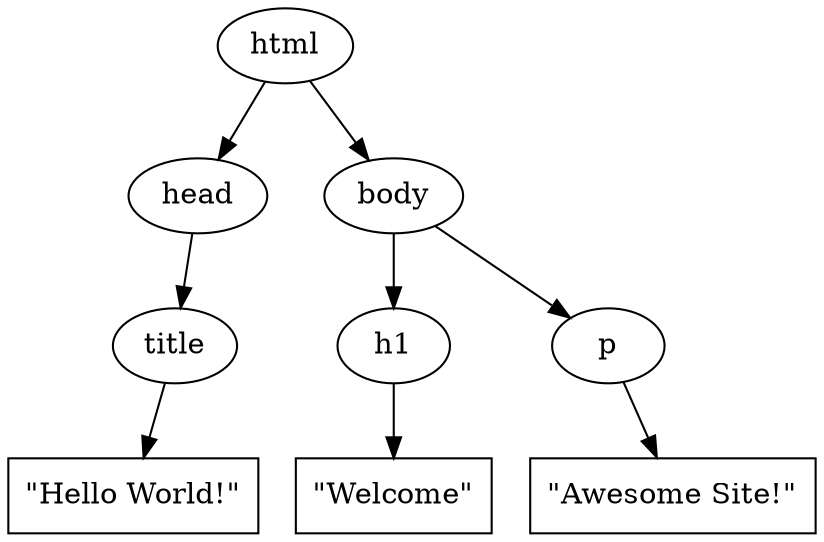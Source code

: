 digraph HTMLDOM {

  // ###########################################################################
  graph [rankdir=TB];
  node  [shape="oval"];
  edge  [];

  // ###########################################################################
  hw [label="\"Hello World!\"", shape="box"];
  welcome [label="\"Welcome\"", shape="box"];
  awesome [label="\"Awesome Site!\"", shape="box"];

  // ###########################################################################
  html -> head -> title -> hw;
  html -> body -> h1 -> welcome;
  body -> p -> awesome;
}
